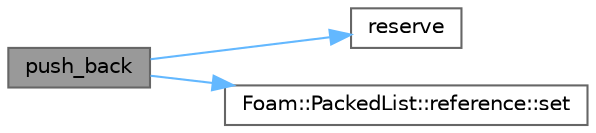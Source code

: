 digraph "push_back"
{
 // LATEX_PDF_SIZE
  bgcolor="transparent";
  edge [fontname=Helvetica,fontsize=10,labelfontname=Helvetica,labelfontsize=10];
  node [fontname=Helvetica,fontsize=10,shape=box,height=0.2,width=0.4];
  rankdir="LR";
  Node1 [id="Node000001",label="push_back",height=0.2,width=0.4,color="gray40", fillcolor="grey60", style="filled", fontcolor="black",tooltip=" "];
  Node1 -> Node2 [id="edge1_Node000001_Node000002",color="steelblue1",style="solid",tooltip=" "];
  Node2 [id="Node000002",label="reserve",height=0.2,width=0.4,color="grey40", fillcolor="white", style="filled",URL="$searchingEngine__CGAL_8H.html#ac68838021ddf4c8e3144978cd6b89272",tooltip=" "];
  Node1 -> Node3 [id="edge2_Node000001_Node000003",color="steelblue1",style="solid",tooltip=" "];
  Node3 [id="Node000003",label="Foam::PackedList::reference::set",height=0.2,width=0.4,color="grey40", fillcolor="white", style="filled",URL="$classFoam_1_1PackedList_1_1reference.html#ada5f89aa72bc34b85a9dacdc83548e0c",tooltip=" "];
}
